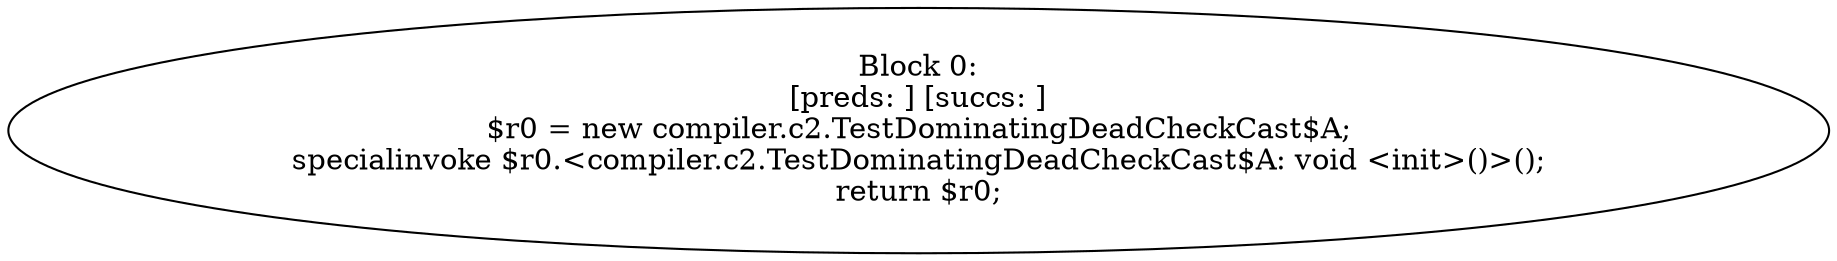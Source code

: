 digraph "unitGraph" {
    "Block 0:
[preds: ] [succs: ]
$r0 = new compiler.c2.TestDominatingDeadCheckCast$A;
specialinvoke $r0.<compiler.c2.TestDominatingDeadCheckCast$A: void <init>()>();
return $r0;
"
}
